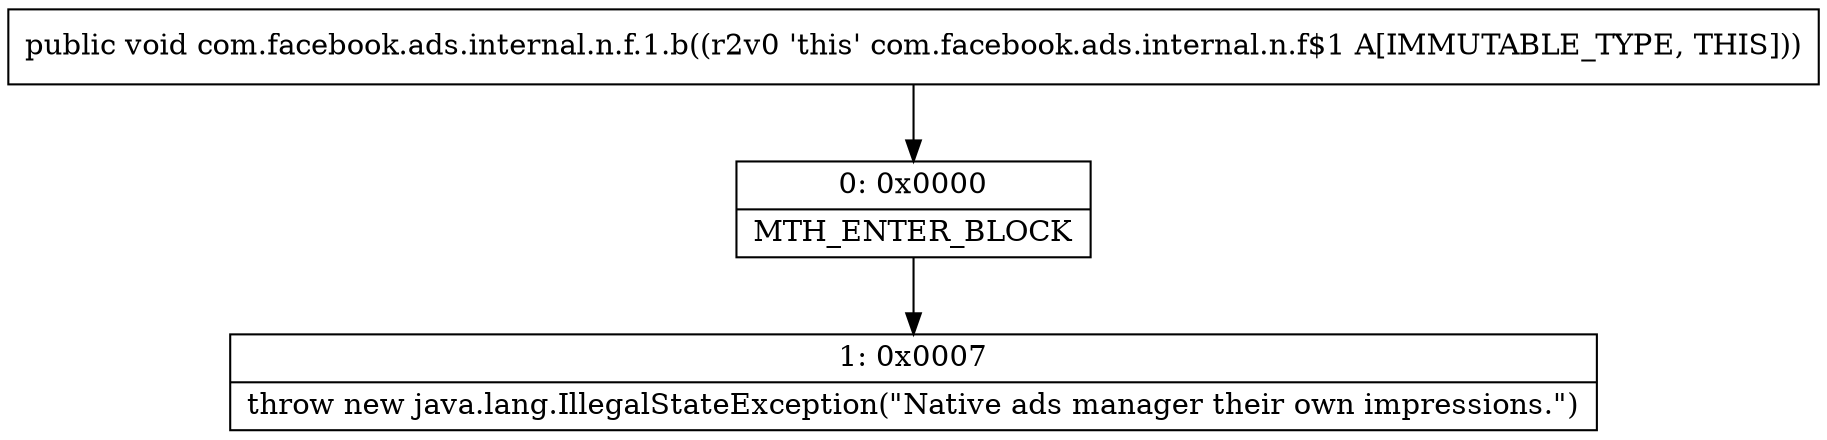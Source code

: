 digraph "CFG forcom.facebook.ads.internal.n.f.1.b()V" {
Node_0 [shape=record,label="{0\:\ 0x0000|MTH_ENTER_BLOCK\l}"];
Node_1 [shape=record,label="{1\:\ 0x0007|throw new java.lang.IllegalStateException(\"Native ads manager their own impressions.\")\l}"];
MethodNode[shape=record,label="{public void com.facebook.ads.internal.n.f.1.b((r2v0 'this' com.facebook.ads.internal.n.f$1 A[IMMUTABLE_TYPE, THIS])) }"];
MethodNode -> Node_0;
Node_0 -> Node_1;
}

